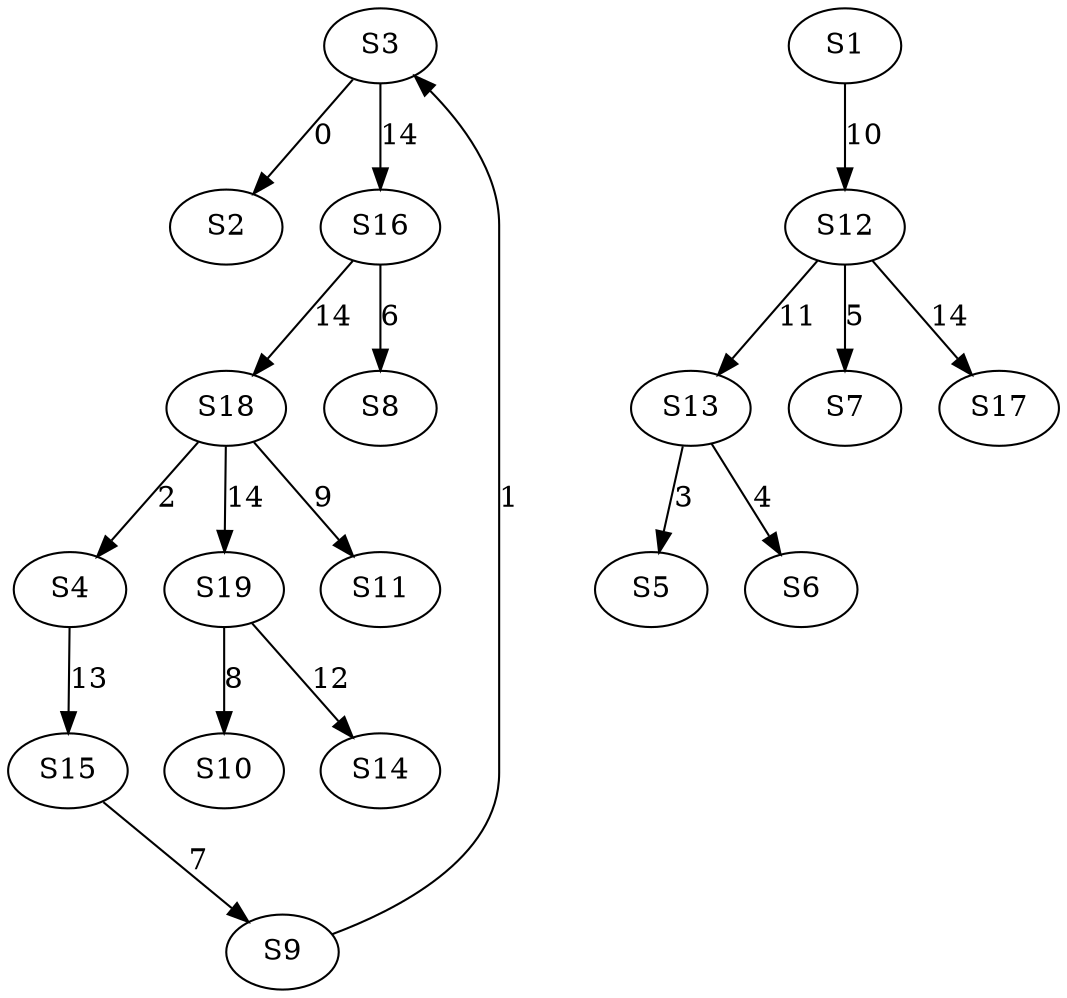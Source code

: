 strict digraph {
	S3 -> S2 [ label = 0 ];
	S9 -> S3 [ label = 1 ];
	S18 -> S4 [ label = 2 ];
	S13 -> S5 [ label = 3 ];
	S13 -> S6 [ label = 4 ];
	S12 -> S7 [ label = 5 ];
	S16 -> S8 [ label = 6 ];
	S15 -> S9 [ label = 7 ];
	S19 -> S10 [ label = 8 ];
	S18 -> S11 [ label = 9 ];
	S1 -> S12 [ label = 10 ];
	S12 -> S13 [ label = 11 ];
	S19 -> S14 [ label = 12 ];
	S4 -> S15 [ label = 13 ];
	S3 -> S16 [ label = 14 ];
	S12 -> S17 [ label = 14 ];
	S16 -> S18 [ label = 14 ];
	S18 -> S19 [ label = 14 ];
}